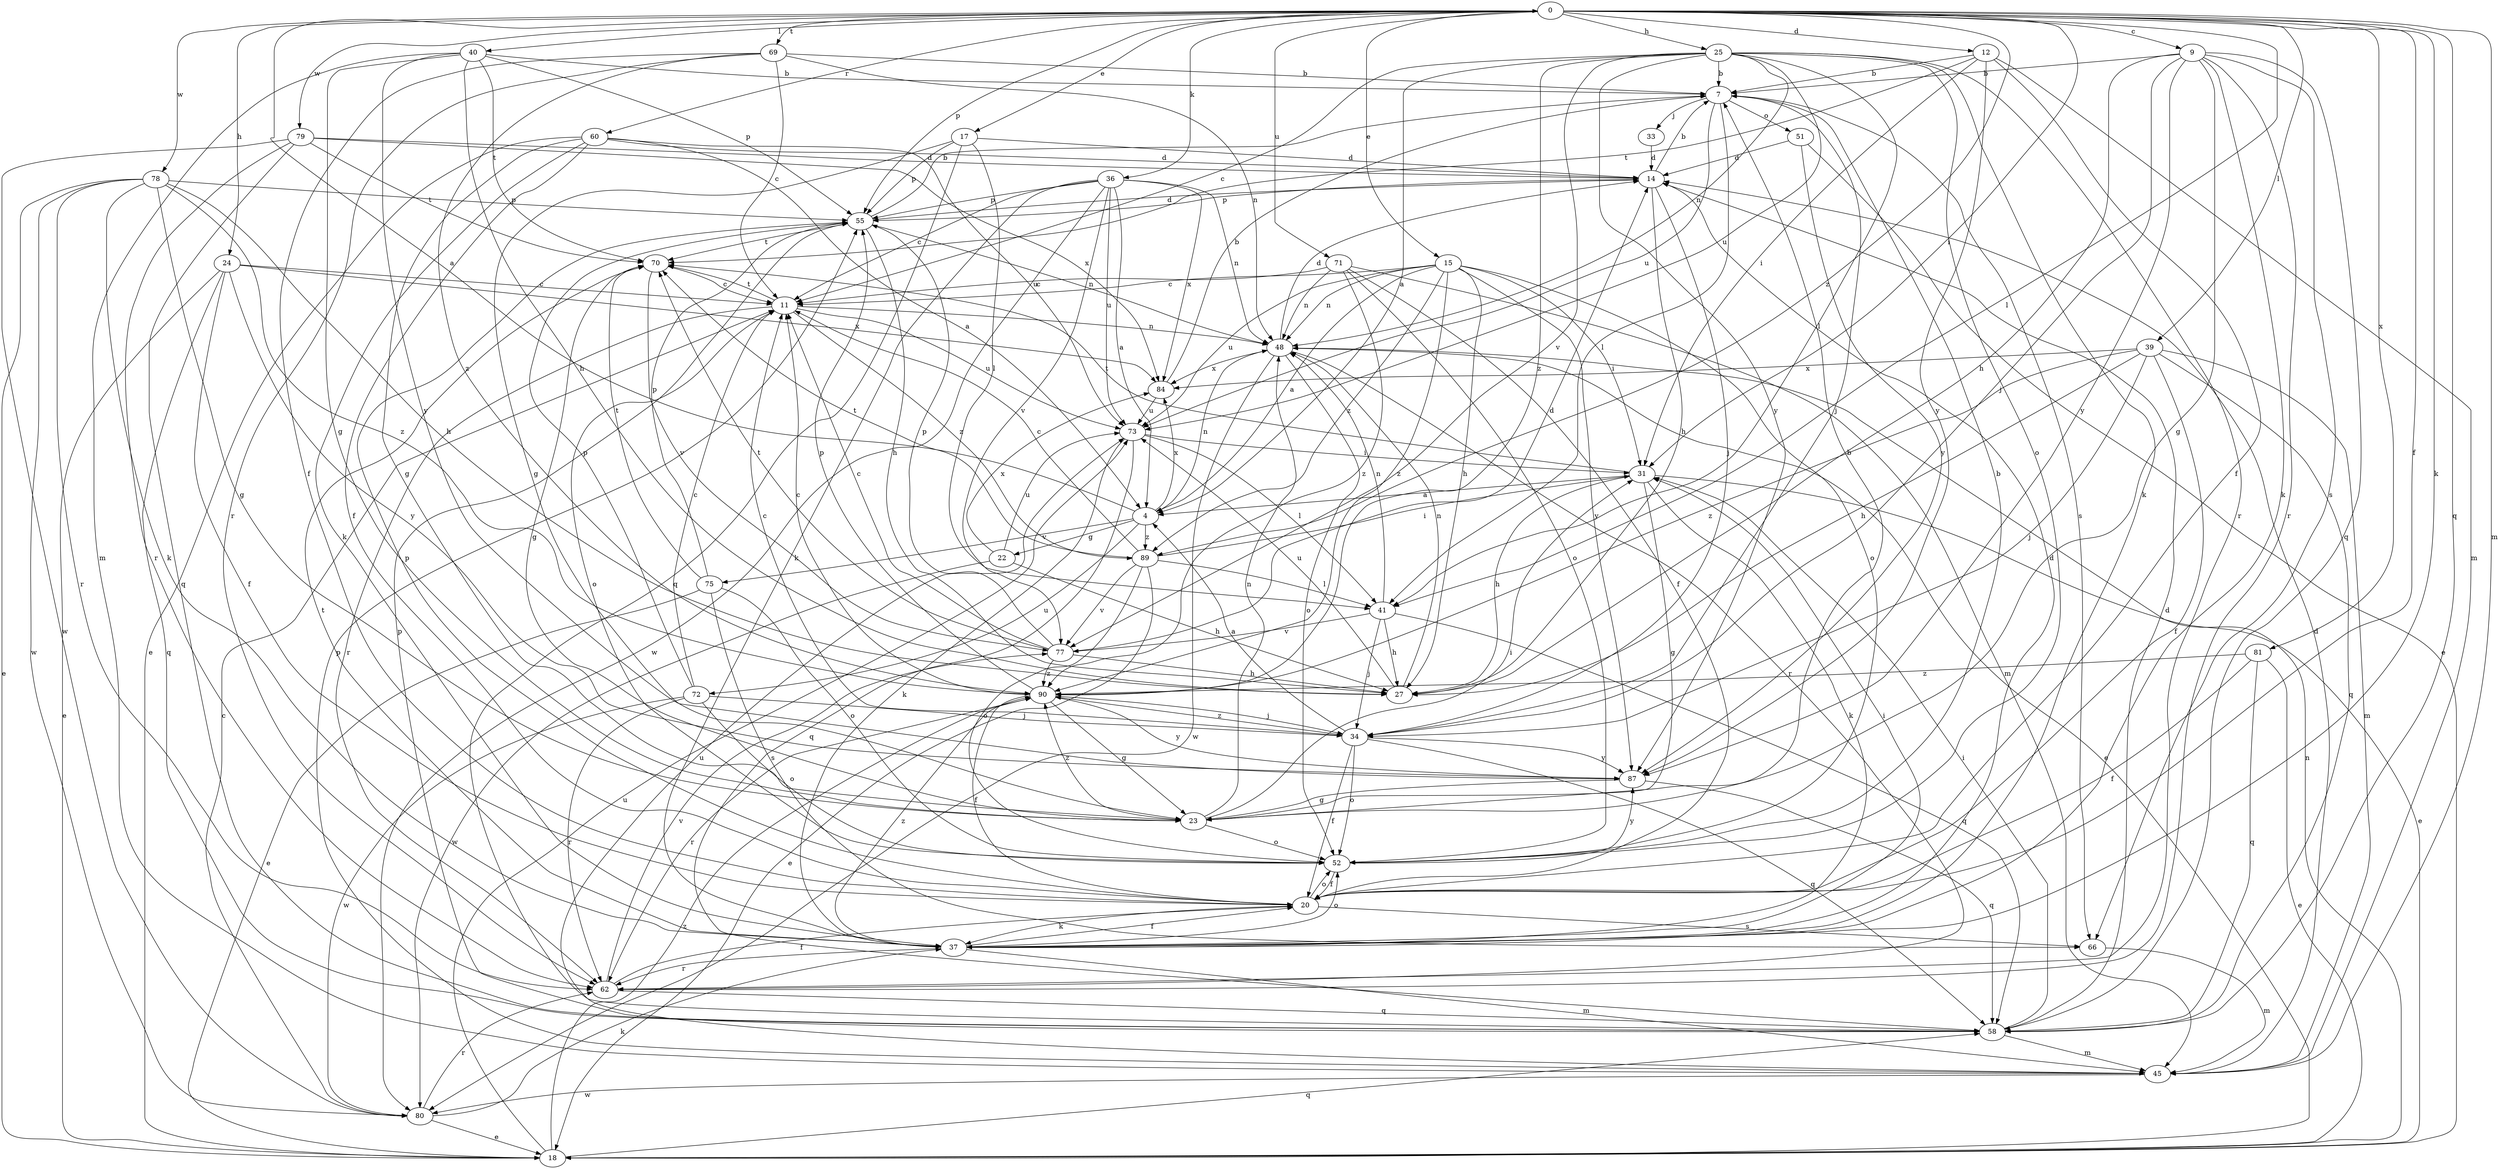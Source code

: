strict digraph  {
0;
4;
7;
9;
11;
12;
14;
15;
17;
18;
20;
22;
23;
24;
25;
27;
31;
33;
34;
36;
37;
39;
40;
41;
45;
48;
51;
52;
55;
58;
60;
62;
66;
69;
70;
71;
72;
73;
75;
77;
78;
79;
80;
81;
84;
87;
89;
90;
0 -> 9  [label=c];
0 -> 12  [label=d];
0 -> 15  [label=e];
0 -> 17  [label=e];
0 -> 20  [label=f];
0 -> 24  [label=h];
0 -> 25  [label=h];
0 -> 31  [label=i];
0 -> 36  [label=k];
0 -> 37  [label=k];
0 -> 39  [label=l];
0 -> 40  [label=l];
0 -> 41  [label=l];
0 -> 45  [label=m];
0 -> 55  [label=p];
0 -> 58  [label=q];
0 -> 60  [label=r];
0 -> 69  [label=t];
0 -> 71  [label=u];
0 -> 78  [label=w];
0 -> 79  [label=w];
0 -> 81  [label=x];
0 -> 89  [label=z];
4 -> 0  [label=a];
4 -> 22  [label=g];
4 -> 48  [label=n];
4 -> 72  [label=u];
4 -> 75  [label=v];
4 -> 84  [label=x];
4 -> 89  [label=z];
7 -> 33  [label=j];
7 -> 34  [label=j];
7 -> 41  [label=l];
7 -> 51  [label=o];
7 -> 66  [label=s];
7 -> 73  [label=u];
9 -> 7  [label=b];
9 -> 23  [label=g];
9 -> 27  [label=h];
9 -> 34  [label=j];
9 -> 37  [label=k];
9 -> 58  [label=q];
9 -> 62  [label=r];
9 -> 66  [label=s];
9 -> 87  [label=y];
11 -> 48  [label=n];
11 -> 52  [label=o];
11 -> 62  [label=r];
11 -> 70  [label=t];
11 -> 73  [label=u];
11 -> 89  [label=z];
12 -> 7  [label=b];
12 -> 20  [label=f];
12 -> 31  [label=i];
12 -> 45  [label=m];
12 -> 70  [label=t];
12 -> 87  [label=y];
14 -> 7  [label=b];
14 -> 27  [label=h];
14 -> 34  [label=j];
14 -> 55  [label=p];
15 -> 4  [label=a];
15 -> 11  [label=c];
15 -> 27  [label=h];
15 -> 31  [label=i];
15 -> 48  [label=n];
15 -> 52  [label=o];
15 -> 73  [label=u];
15 -> 87  [label=y];
15 -> 89  [label=z];
15 -> 90  [label=z];
17 -> 14  [label=d];
17 -> 23  [label=g];
17 -> 41  [label=l];
17 -> 55  [label=p];
17 -> 58  [label=q];
18 -> 48  [label=n];
18 -> 58  [label=q];
18 -> 73  [label=u];
18 -> 90  [label=z];
20 -> 37  [label=k];
20 -> 52  [label=o];
20 -> 55  [label=p];
20 -> 66  [label=s];
22 -> 27  [label=h];
22 -> 73  [label=u];
22 -> 80  [label=w];
22 -> 84  [label=x];
23 -> 7  [label=b];
23 -> 31  [label=i];
23 -> 48  [label=n];
23 -> 52  [label=o];
23 -> 90  [label=z];
24 -> 11  [label=c];
24 -> 18  [label=e];
24 -> 20  [label=f];
24 -> 58  [label=q];
24 -> 84  [label=x];
24 -> 87  [label=y];
25 -> 4  [label=a];
25 -> 7  [label=b];
25 -> 11  [label=c];
25 -> 37  [label=k];
25 -> 41  [label=l];
25 -> 48  [label=n];
25 -> 52  [label=o];
25 -> 62  [label=r];
25 -> 73  [label=u];
25 -> 77  [label=v];
25 -> 87  [label=y];
25 -> 90  [label=z];
27 -> 48  [label=n];
27 -> 73  [label=u];
31 -> 4  [label=a];
31 -> 18  [label=e];
31 -> 23  [label=g];
31 -> 27  [label=h];
31 -> 37  [label=k];
31 -> 70  [label=t];
33 -> 14  [label=d];
34 -> 4  [label=a];
34 -> 11  [label=c];
34 -> 20  [label=f];
34 -> 52  [label=o];
34 -> 58  [label=q];
34 -> 87  [label=y];
34 -> 90  [label=z];
36 -> 4  [label=a];
36 -> 11  [label=c];
36 -> 37  [label=k];
36 -> 48  [label=n];
36 -> 55  [label=p];
36 -> 73  [label=u];
36 -> 77  [label=v];
36 -> 80  [label=w];
36 -> 84  [label=x];
37 -> 14  [label=d];
37 -> 20  [label=f];
37 -> 31  [label=i];
37 -> 45  [label=m];
37 -> 52  [label=o];
37 -> 62  [label=r];
37 -> 70  [label=t];
37 -> 90  [label=z];
39 -> 20  [label=f];
39 -> 27  [label=h];
39 -> 34  [label=j];
39 -> 45  [label=m];
39 -> 58  [label=q];
39 -> 84  [label=x];
39 -> 90  [label=z];
40 -> 7  [label=b];
40 -> 23  [label=g];
40 -> 27  [label=h];
40 -> 45  [label=m];
40 -> 55  [label=p];
40 -> 70  [label=t];
40 -> 87  [label=y];
41 -> 27  [label=h];
41 -> 34  [label=j];
41 -> 48  [label=n];
41 -> 58  [label=q];
41 -> 77  [label=v];
45 -> 14  [label=d];
45 -> 55  [label=p];
45 -> 73  [label=u];
45 -> 80  [label=w];
48 -> 14  [label=d];
48 -> 18  [label=e];
48 -> 52  [label=o];
48 -> 62  [label=r];
48 -> 80  [label=w];
48 -> 84  [label=x];
51 -> 14  [label=d];
51 -> 18  [label=e];
51 -> 87  [label=y];
52 -> 7  [label=b];
52 -> 20  [label=f];
52 -> 87  [label=y];
55 -> 7  [label=b];
55 -> 14  [label=d];
55 -> 27  [label=h];
55 -> 48  [label=n];
55 -> 70  [label=t];
58 -> 14  [label=d];
58 -> 31  [label=i];
58 -> 45  [label=m];
58 -> 55  [label=p];
60 -> 4  [label=a];
60 -> 14  [label=d];
60 -> 18  [label=e];
60 -> 20  [label=f];
60 -> 23  [label=g];
60 -> 37  [label=k];
60 -> 73  [label=u];
62 -> 20  [label=f];
62 -> 58  [label=q];
62 -> 77  [label=v];
66 -> 45  [label=m];
69 -> 7  [label=b];
69 -> 11  [label=c];
69 -> 20  [label=f];
69 -> 48  [label=n];
69 -> 62  [label=r];
69 -> 90  [label=z];
70 -> 11  [label=c];
70 -> 23  [label=g];
70 -> 77  [label=v];
71 -> 11  [label=c];
71 -> 20  [label=f];
71 -> 45  [label=m];
71 -> 48  [label=n];
71 -> 52  [label=o];
71 -> 90  [label=z];
72 -> 11  [label=c];
72 -> 34  [label=j];
72 -> 52  [label=o];
72 -> 55  [label=p];
72 -> 62  [label=r];
72 -> 80  [label=w];
73 -> 31  [label=i];
73 -> 37  [label=k];
73 -> 41  [label=l];
73 -> 58  [label=q];
75 -> 18  [label=e];
75 -> 52  [label=o];
75 -> 55  [label=p];
75 -> 66  [label=s];
75 -> 70  [label=t];
77 -> 11  [label=c];
77 -> 14  [label=d];
77 -> 27  [label=h];
77 -> 55  [label=p];
77 -> 70  [label=t];
77 -> 90  [label=z];
78 -> 18  [label=e];
78 -> 23  [label=g];
78 -> 27  [label=h];
78 -> 37  [label=k];
78 -> 55  [label=p];
78 -> 62  [label=r];
78 -> 80  [label=w];
78 -> 90  [label=z];
79 -> 14  [label=d];
79 -> 58  [label=q];
79 -> 62  [label=r];
79 -> 70  [label=t];
79 -> 80  [label=w];
79 -> 84  [label=x];
80 -> 11  [label=c];
80 -> 18  [label=e];
80 -> 37  [label=k];
80 -> 62  [label=r];
81 -> 18  [label=e];
81 -> 20  [label=f];
81 -> 58  [label=q];
81 -> 90  [label=z];
84 -> 7  [label=b];
84 -> 73  [label=u];
87 -> 23  [label=g];
87 -> 58  [label=q];
89 -> 11  [label=c];
89 -> 18  [label=e];
89 -> 31  [label=i];
89 -> 41  [label=l];
89 -> 52  [label=o];
89 -> 70  [label=t];
89 -> 77  [label=v];
90 -> 11  [label=c];
90 -> 20  [label=f];
90 -> 23  [label=g];
90 -> 34  [label=j];
90 -> 55  [label=p];
90 -> 62  [label=r];
90 -> 87  [label=y];
}

